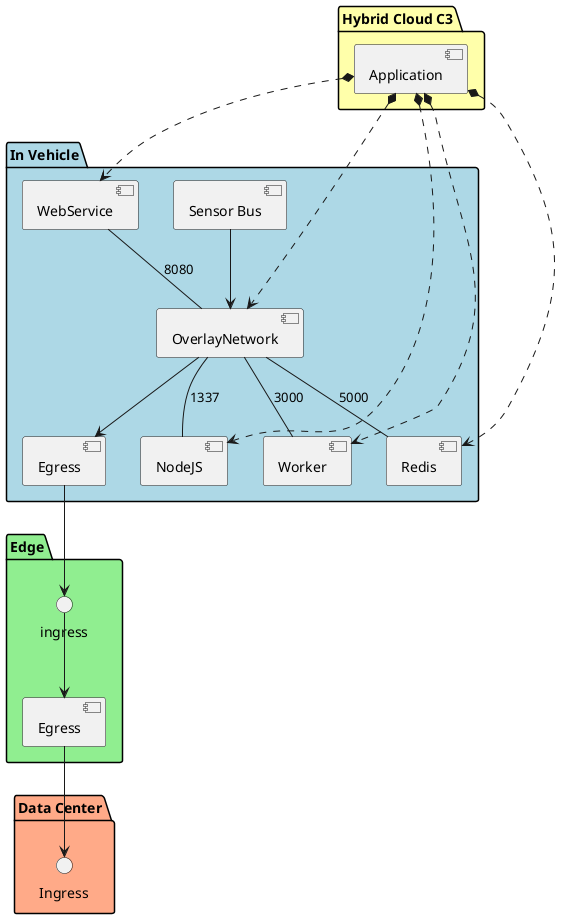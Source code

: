 @startuml


package "Hybrid Cloud C3" #ffffaa {
  component Application
}
package "In Vehicle" #lightblue {
  component Egress as IVE
  component "Sensor Bus" as SB
  component OverlayNetwork
  SB --> OverlayNetwork
  Application *.> OverlayNetwork
  component WebService
  component Redis
  component NodeJS
  component Worker
  Application *..> WebService
  Application *..> Redis
  Application *..> NodeJS
  Application *..> Worker

  WebService -- OverlayNetwork : 8080
  OverlayNetwork -- Redis : 5000
  OverlayNetwork -- NodeJS : 1337
  OverlayNetwork -- Worker : 3000
  OverlayNetwork --> IVE

}
package "Edge" #lightgreen {
  interface ingress as EVI
  component Egress as EVE
  EVI --> EVE
}

package "Data Center" #ffaa88 {
  interface Ingress as DCI
}

IVE --> EVI
EVE --> DCI

@enduml
